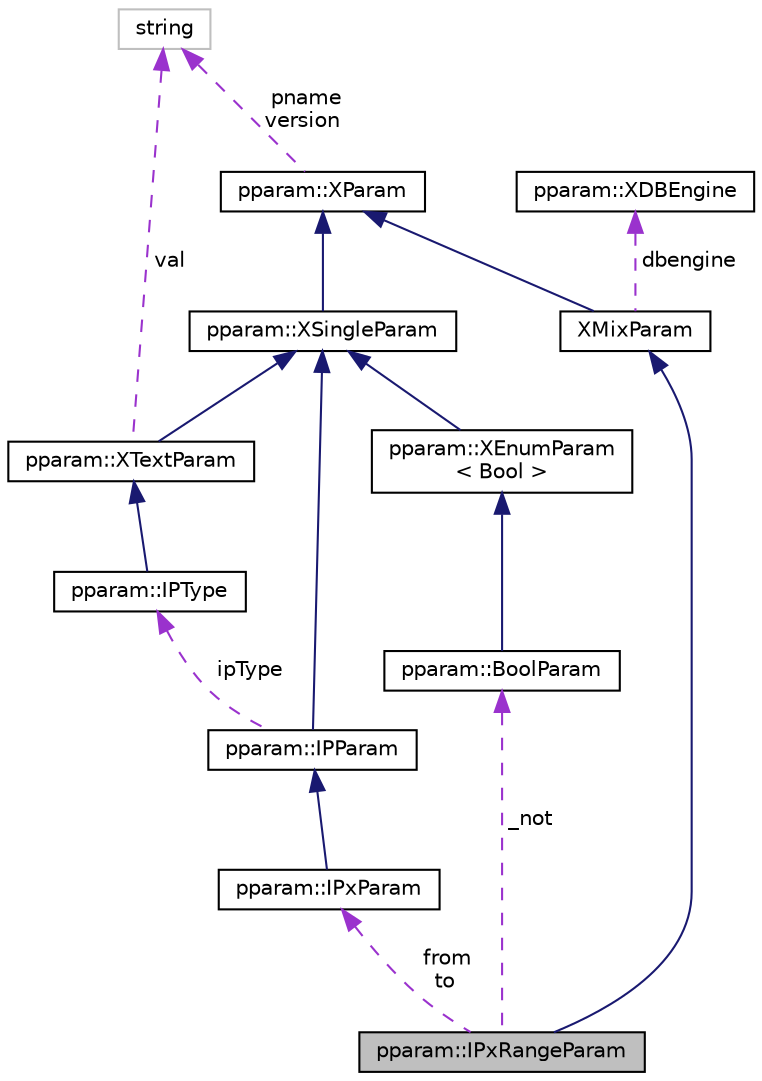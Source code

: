 digraph "pparam::IPxRangeParam"
{
 // LATEX_PDF_SIZE
  edge [fontname="Helvetica",fontsize="10",labelfontname="Helvetica",labelfontsize="10"];
  node [fontname="Helvetica",fontsize="10",shape=record];
  Node1 [label="pparam::IPxRangeParam",height=0.2,width=0.4,color="black", fillcolor="grey75", style="filled", fontcolor="black",tooltip=" "];
  Node2 -> Node1 [dir="back",color="midnightblue",fontsize="10",style="solid",fontname="Helvetica"];
  Node2 [label="XMixParam",height=0.2,width=0.4,color="black", fillcolor="white", style="filled",URL="$classpparam_1_1__XMixParam.html",tooltip=" "];
  Node3 -> Node2 [dir="back",color="midnightblue",fontsize="10",style="solid",fontname="Helvetica"];
  Node3 [label="pparam::XParam",height=0.2,width=0.4,color="black", fillcolor="white", style="filled",URL="$classpparam_1_1XParam.html",tooltip=" "];
  Node4 -> Node3 [dir="back",color="darkorchid3",fontsize="10",style="dashed",label=" pname\nversion" ,fontname="Helvetica"];
  Node4 [label="string",height=0.2,width=0.4,color="grey75", fillcolor="white", style="filled",tooltip=" "];
  Node5 -> Node2 [dir="back",color="darkorchid3",fontsize="10",style="dashed",label=" dbengine" ,fontname="Helvetica"];
  Node5 [label="pparam::XDBEngine",height=0.2,width=0.4,color="black", fillcolor="white", style="filled",URL="$classpparam_1_1XDBEngine.html",tooltip=" "];
  Node6 -> Node1 [dir="back",color="darkorchid3",fontsize="10",style="dashed",label=" from\nto" ,fontname="Helvetica"];
  Node6 [label="pparam::IPxParam",height=0.2,width=0.4,color="black", fillcolor="white", style="filled",URL="$classpparam_1_1IPxParam.html",tooltip="One class for both IPv4 and IPv6."];
  Node7 -> Node6 [dir="back",color="midnightblue",fontsize="10",style="solid",fontname="Helvetica"];
  Node7 [label="pparam::IPParam",height=0.2,width=0.4,color="black", fillcolor="white", style="filled",URL="$classpparam_1_1IPParam.html",tooltip="Peresent an IP address."];
  Node8 -> Node7 [dir="back",color="midnightblue",fontsize="10",style="solid",fontname="Helvetica"];
  Node8 [label="pparam::XSingleParam",height=0.2,width=0.4,color="black", fillcolor="white", style="filled",URL="$classpparam_1_1XSingleParam.html",tooltip=" "];
  Node3 -> Node8 [dir="back",color="midnightblue",fontsize="10",style="solid",fontname="Helvetica"];
  Node9 -> Node7 [dir="back",color="darkorchid3",fontsize="10",style="dashed",label=" ipType" ,fontname="Helvetica"];
  Node9 [label="pparam::IPType",height=0.2,width=0.4,color="black", fillcolor="white", style="filled",URL="$classpparam_1_1IPType.html",tooltip=" "];
  Node10 -> Node9 [dir="back",color="midnightblue",fontsize="10",style="solid",fontname="Helvetica"];
  Node10 [label="pparam::XTextParam",height=0.2,width=0.4,color="black", fillcolor="white", style="filled",URL="$classpparam_1_1XTextParam.html",tooltip=" "];
  Node8 -> Node10 [dir="back",color="midnightblue",fontsize="10",style="solid",fontname="Helvetica"];
  Node4 -> Node10 [dir="back",color="darkorchid3",fontsize="10",style="dashed",label=" val" ,fontname="Helvetica"];
  Node11 -> Node1 [dir="back",color="darkorchid3",fontsize="10",style="dashed",label=" _not" ,fontname="Helvetica"];
  Node11 [label="pparam::BoolParam",height=0.2,width=0.4,color="black", fillcolor="white", style="filled",URL="$classpparam_1_1BoolParam.html",tooltip=" "];
  Node12 -> Node11 [dir="back",color="midnightblue",fontsize="10",style="solid",fontname="Helvetica"];
  Node12 [label="pparam::XEnumParam\l\< Bool \>",height=0.2,width=0.4,color="black", fillcolor="white", style="filled",URL="$classpparam_1_1XEnumParam.html",tooltip=" "];
  Node8 -> Node12 [dir="back",color="midnightblue",fontsize="10",style="solid",fontname="Helvetica"];
}
